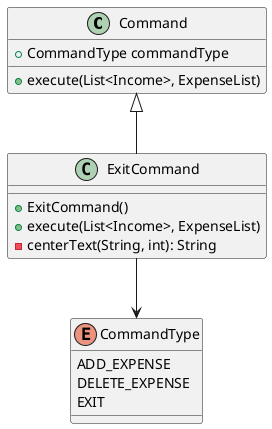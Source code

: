 @startuml
class Command {
    + CommandType commandType
    + execute(List<Income>, ExpenseList)
}

class ExitCommand {
    + ExitCommand()
    + execute(List<Income>, ExpenseList)
    - centerText(String, int): String
}

enum CommandType {
    ADD_EXPENSE
    DELETE_EXPENSE
    EXIT
}

Command <|-- ExitCommand
ExitCommand --> CommandType

@enduml